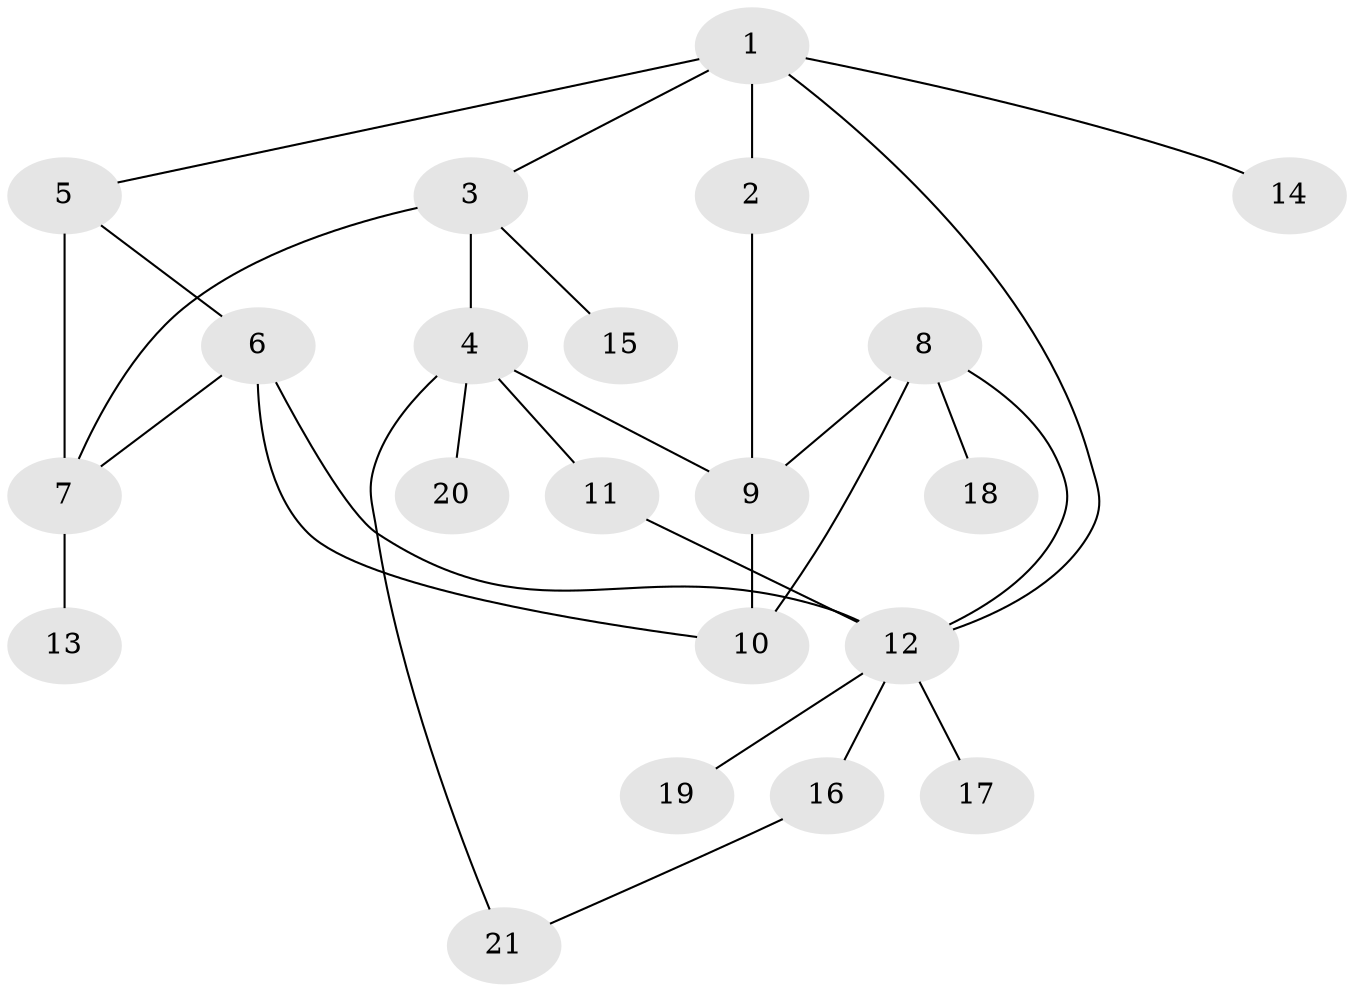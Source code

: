 // original degree distribution, {9: 0.028985507246376812, 3: 0.13043478260869565, 4: 0.043478260869565216, 12: 0.014492753623188406, 5: 0.028985507246376812, 7: 0.028985507246376812, 2: 0.07246376811594203, 13: 0.014492753623188406, 1: 0.6376811594202898}
// Generated by graph-tools (version 1.1) at 2025/52/03/04/25 22:52:30]
// undirected, 21 vertices, 29 edges
graph export_dot {
  node [color=gray90,style=filled];
  1;
  2;
  3;
  4;
  5;
  6;
  7;
  8;
  9;
  10;
  11;
  12;
  13;
  14;
  15;
  16;
  17;
  18;
  19;
  20;
  21;
  1 -- 2 [weight=2.0];
  1 -- 3 [weight=1.0];
  1 -- 5 [weight=1.0];
  1 -- 12 [weight=1.0];
  1 -- 14 [weight=1.0];
  2 -- 9 [weight=1.0];
  3 -- 4 [weight=2.0];
  3 -- 7 [weight=1.0];
  3 -- 15 [weight=1.0];
  4 -- 9 [weight=1.0];
  4 -- 11 [weight=1.0];
  4 -- 20 [weight=1.0];
  4 -- 21 [weight=1.0];
  5 -- 6 [weight=1.0];
  5 -- 7 [weight=4.0];
  6 -- 7 [weight=1.0];
  6 -- 10 [weight=1.0];
  6 -- 12 [weight=1.0];
  7 -- 13 [weight=1.0];
  8 -- 9 [weight=1.0];
  8 -- 10 [weight=1.0];
  8 -- 12 [weight=1.0];
  8 -- 18 [weight=1.0];
  9 -- 10 [weight=4.0];
  11 -- 12 [weight=2.0];
  12 -- 16 [weight=1.0];
  12 -- 17 [weight=1.0];
  12 -- 19 [weight=1.0];
  16 -- 21 [weight=1.0];
}
